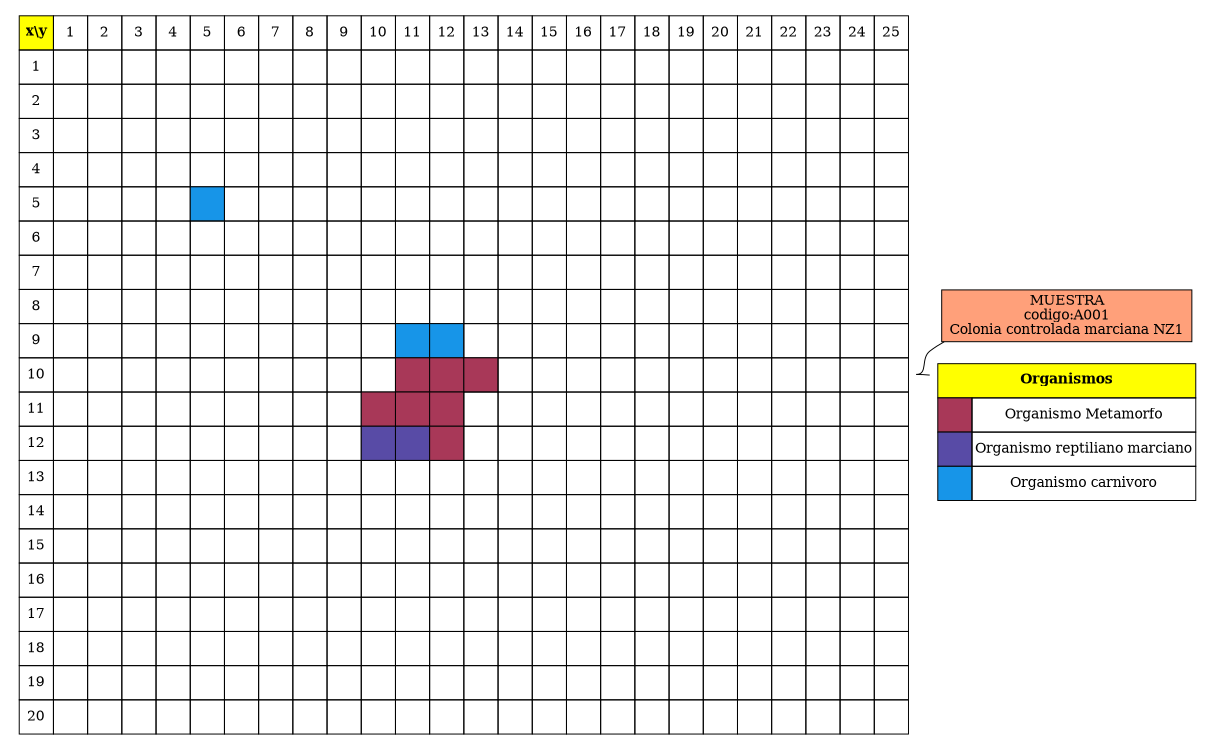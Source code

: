 digraph matriz {
	margin=0.05 rankdir=LR ranksep=0.2 size="8,5"
	node [shape=plaintext]
	tabla [label=<
        <TABLE BORDER="0" CELLBORDER="1" CELLSPACING="0" ALIGN="CENTER"> 
            <TR>
                <TD BGCOLOR="YELLOW" width= "35" height = "35"><b>x\y</b></TD>
            <TD width= "35" height = "35">1</TD><TD width= "35" height = "35">2</TD><TD width= "35" height = "35">3</TD><TD width= "35" height = "35">4</TD><TD width= "35" height = "35">5</TD><TD width= "35" height = "35">6</TD><TD width= "35" height = "35">7</TD><TD width= "35" height = "35">8</TD><TD width= "35" height = "35">9</TD><TD width= "35" height = "35">10</TD><TD width= "35" height = "35">11</TD><TD width= "35" height = "35">12</TD><TD width= "35" height = "35">13</TD><TD width= "35" height = "35">14</TD><TD width= "35" height = "35">15</TD><TD width= "35" height = "35">16</TD><TD width= "35" height = "35">17</TD><TD width= "35" height = "35">18</TD><TD width= "35" height = "35">19</TD><TD width= "35" height = "35">20</TD><TD width= "35" height = "35">21</TD><TD width= "35" height = "35">22</TD><TD width= "35" height = "35">23</TD><TD width= "35" height = "35">24</TD><TD width= "35" height = "35">25</TD></TR><TR>
        <TD width= "35" height = "35">1</TD><TD width= "35" height = "35"> </TD><TD width= "35" height = "35"> </TD><TD width= "35" height = "35"> </TD><TD width= "35" height = "35"> </TD><TD width= "35" height = "35"> </TD><TD width= "35" height = "35"> </TD><TD width= "35" height = "35"> </TD><TD width= "35" height = "35"> </TD><TD width= "35" height = "35"> </TD><TD width= "35" height = "35"> </TD><TD width= "35" height = "35"> </TD><TD width= "35" height = "35"> </TD><TD width= "35" height = "35"> </TD><TD width= "35" height = "35"> </TD><TD width= "35" height = "35"> </TD><TD width= "35" height = "35"> </TD><TD width= "35" height = "35"> </TD><TD width= "35" height = "35"> </TD><TD width= "35" height = "35"> </TD><TD width= "35" height = "35"> </TD><TD width= "35" height = "35"> </TD><TD width= "35" height = "35"> </TD><TD width= "35" height = "35"> </TD><TD width= "35" height = "35"> </TD><TD width= "35" height = "35"> </TD></TR><TR>
        <TD width= "35" height = "35">2</TD><TD width= "35" height = "35"> </TD><TD width= "35" height = "35"> </TD><TD width= "35" height = "35"> </TD><TD width= "35" height = "35"> </TD><TD width= "35" height = "35"> </TD><TD width= "35" height = "35"> </TD><TD width= "35" height = "35"> </TD><TD width= "35" height = "35"> </TD><TD width= "35" height = "35"> </TD><TD width= "35" height = "35"> </TD><TD width= "35" height = "35"> </TD><TD width= "35" height = "35"> </TD><TD width= "35" height = "35"> </TD><TD width= "35" height = "35"> </TD><TD width= "35" height = "35"> </TD><TD width= "35" height = "35"> </TD><TD width= "35" height = "35"> </TD><TD width= "35" height = "35"> </TD><TD width= "35" height = "35"> </TD><TD width= "35" height = "35"> </TD><TD width= "35" height = "35"> </TD><TD width= "35" height = "35"> </TD><TD width= "35" height = "35"> </TD><TD width= "35" height = "35"> </TD><TD width= "35" height = "35"> </TD></TR><TR>
        <TD width= "35" height = "35">3</TD><TD width= "35" height = "35"> </TD><TD width= "35" height = "35"> </TD><TD width= "35" height = "35"> </TD><TD width= "35" height = "35"> </TD><TD width= "35" height = "35"> </TD><TD width= "35" height = "35"> </TD><TD width= "35" height = "35"> </TD><TD width= "35" height = "35"> </TD><TD width= "35" height = "35"> </TD><TD width= "35" height = "35"> </TD><TD width= "35" height = "35"> </TD><TD width= "35" height = "35"> </TD><TD width= "35" height = "35"> </TD><TD width= "35" height = "35"> </TD><TD width= "35" height = "35"> </TD><TD width= "35" height = "35"> </TD><TD width= "35" height = "35"> </TD><TD width= "35" height = "35"> </TD><TD width= "35" height = "35"> </TD><TD width= "35" height = "35"> </TD><TD width= "35" height = "35"> </TD><TD width= "35" height = "35"> </TD><TD width= "35" height = "35"> </TD><TD width= "35" height = "35"> </TD><TD width= "35" height = "35"> </TD></TR><TR>
        <TD width= "35" height = "35">4</TD><TD width= "35" height = "35"> </TD><TD width= "35" height = "35"> </TD><TD width= "35" height = "35"> </TD><TD width= "35" height = "35"> </TD><TD width= "35" height = "35"> </TD><TD width= "35" height = "35"> </TD><TD width= "35" height = "35"> </TD><TD width= "35" height = "35"> </TD><TD width= "35" height = "35"> </TD><TD width= "35" height = "35"> </TD><TD width= "35" height = "35"> </TD><TD width= "35" height = "35"> </TD><TD width= "35" height = "35"> </TD><TD width= "35" height = "35"> </TD><TD width= "35" height = "35"> </TD><TD width= "35" height = "35"> </TD><TD width= "35" height = "35"> </TD><TD width= "35" height = "35"> </TD><TD width= "35" height = "35"> </TD><TD width= "35" height = "35"> </TD><TD width= "35" height = "35"> </TD><TD width= "35" height = "35"> </TD><TD width= "35" height = "35"> </TD><TD width= "35" height = "35"> </TD><TD width= "35" height = "35"> </TD></TR><TR>
        <TD width= "35" height = "35">5</TD><TD width= "35" height = "35"> </TD><TD width= "35" height = "35"> </TD><TD width= "35" height = "35"> </TD><TD width= "35" height = "35"> </TD><TD width= "35" height = "35" BGCOLOR= "#1795E8"></TD><TD width= "35" height = "35"> </TD><TD width= "35" height = "35"> </TD><TD width= "35" height = "35"> </TD><TD width= "35" height = "35"> </TD><TD width= "35" height = "35"> </TD><TD width= "35" height = "35"> </TD><TD width= "35" height = "35"> </TD><TD width= "35" height = "35"> </TD><TD width= "35" height = "35"> </TD><TD width= "35" height = "35"> </TD><TD width= "35" height = "35"> </TD><TD width= "35" height = "35"> </TD><TD width= "35" height = "35"> </TD><TD width= "35" height = "35"> </TD><TD width= "35" height = "35"> </TD><TD width= "35" height = "35"> </TD><TD width= "35" height = "35"> </TD><TD width= "35" height = "35"> </TD><TD width= "35" height = "35"> </TD><TD width= "35" height = "35"> </TD></TR><TR>
        <TD width= "35" height = "35">6</TD><TD width= "35" height = "35"> </TD><TD width= "35" height = "35"> </TD><TD width= "35" height = "35"> </TD><TD width= "35" height = "35"> </TD><TD width= "35" height = "35"> </TD><TD width= "35" height = "35"> </TD><TD width= "35" height = "35"> </TD><TD width= "35" height = "35"> </TD><TD width= "35" height = "35"> </TD><TD width= "35" height = "35"> </TD><TD width= "35" height = "35"> </TD><TD width= "35" height = "35"> </TD><TD width= "35" height = "35"> </TD><TD width= "35" height = "35"> </TD><TD width= "35" height = "35"> </TD><TD width= "35" height = "35"> </TD><TD width= "35" height = "35"> </TD><TD width= "35" height = "35"> </TD><TD width= "35" height = "35"> </TD><TD width= "35" height = "35"> </TD><TD width= "35" height = "35"> </TD><TD width= "35" height = "35"> </TD><TD width= "35" height = "35"> </TD><TD width= "35" height = "35"> </TD><TD width= "35" height = "35"> </TD></TR><TR>
        <TD width= "35" height = "35">7</TD><TD width= "35" height = "35"> </TD><TD width= "35" height = "35"> </TD><TD width= "35" height = "35"> </TD><TD width= "35" height = "35"> </TD><TD width= "35" height = "35"> </TD><TD width= "35" height = "35"> </TD><TD width= "35" height = "35"> </TD><TD width= "35" height = "35"> </TD><TD width= "35" height = "35"> </TD><TD width= "35" height = "35"> </TD><TD width= "35" height = "35"> </TD><TD width= "35" height = "35"> </TD><TD width= "35" height = "35"> </TD><TD width= "35" height = "35"> </TD><TD width= "35" height = "35"> </TD><TD width= "35" height = "35"> </TD><TD width= "35" height = "35"> </TD><TD width= "35" height = "35"> </TD><TD width= "35" height = "35"> </TD><TD width= "35" height = "35"> </TD><TD width= "35" height = "35"> </TD><TD width= "35" height = "35"> </TD><TD width= "35" height = "35"> </TD><TD width= "35" height = "35"> </TD><TD width= "35" height = "35"> </TD></TR><TR>
        <TD width= "35" height = "35">8</TD><TD width= "35" height = "35"> </TD><TD width= "35" height = "35"> </TD><TD width= "35" height = "35"> </TD><TD width= "35" height = "35"> </TD><TD width= "35" height = "35"> </TD><TD width= "35" height = "35"> </TD><TD width= "35" height = "35"> </TD><TD width= "35" height = "35"> </TD><TD width= "35" height = "35"> </TD><TD width= "35" height = "35"> </TD><TD width= "35" height = "35"> </TD><TD width= "35" height = "35"> </TD><TD width= "35" height = "35"> </TD><TD width= "35" height = "35"> </TD><TD width= "35" height = "35"> </TD><TD width= "35" height = "35"> </TD><TD width= "35" height = "35"> </TD><TD width= "35" height = "35"> </TD><TD width= "35" height = "35"> </TD><TD width= "35" height = "35"> </TD><TD width= "35" height = "35"> </TD><TD width= "35" height = "35"> </TD><TD width= "35" height = "35"> </TD><TD width= "35" height = "35"> </TD><TD width= "35" height = "35"> </TD></TR><TR>
        <TD width= "35" height = "35">9</TD><TD width= "35" height = "35"> </TD><TD width= "35" height = "35"> </TD><TD width= "35" height = "35"> </TD><TD width= "35" height = "35"> </TD><TD width= "35" height = "35"> </TD><TD width= "35" height = "35"> </TD><TD width= "35" height = "35"> </TD><TD width= "35" height = "35"> </TD><TD width= "35" height = "35"> </TD><TD width= "35" height = "35"> </TD><TD width= "35" height = "35" BGCOLOR= "#1795E8"></TD><TD width= "35" height = "35" BGCOLOR= "#1795E8"></TD><TD width= "35" height = "35"> </TD><TD width= "35" height = "35"> </TD><TD width= "35" height = "35"> </TD><TD width= "35" height = "35"> </TD><TD width= "35" height = "35"> </TD><TD width= "35" height = "35"> </TD><TD width= "35" height = "35"> </TD><TD width= "35" height = "35"> </TD><TD width= "35" height = "35"> </TD><TD width= "35" height = "35"> </TD><TD width= "35" height = "35"> </TD><TD width= "35" height = "35"> </TD><TD width= "35" height = "35"> </TD></TR><TR>
        <TD width= "35" height = "35">10</TD><TD width= "35" height = "35"> </TD><TD width= "35" height = "35"> </TD><TD width= "35" height = "35"> </TD><TD width= "35" height = "35"> </TD><TD width= "35" height = "35"> </TD><TD width= "35" height = "35"> </TD><TD width= "35" height = "35"> </TD><TD width= "35" height = "35"> </TD><TD width= "35" height = "35"> </TD><TD width= "35" height = "35"> </TD><TD width= "35" height = "35" BGCOLOR= "#A83858"></TD><TD width= "35" height = "35" BGCOLOR= "#A83858"></TD><TD width= "35" height = "35" BGCOLOR= "#A83858"></TD><TD width= "35" height = "35"> </TD><TD width= "35" height = "35"> </TD><TD width= "35" height = "35"> </TD><TD width= "35" height = "35"> </TD><TD width= "35" height = "35"> </TD><TD width= "35" height = "35"> </TD><TD width= "35" height = "35"> </TD><TD width= "35" height = "35"> </TD><TD width= "35" height = "35"> </TD><TD width= "35" height = "35"> </TD><TD width= "35" height = "35"> </TD><TD width= "35" height = "35"> </TD></TR><TR>
        <TD width= "35" height = "35">11</TD><TD width= "35" height = "35"> </TD><TD width= "35" height = "35"> </TD><TD width= "35" height = "35"> </TD><TD width= "35" height = "35"> </TD><TD width= "35" height = "35"> </TD><TD width= "35" height = "35"> </TD><TD width= "35" height = "35"> </TD><TD width= "35" height = "35"> </TD><TD width= "35" height = "35"> </TD><TD width= "35" height = "35" BGCOLOR= "#A83858"></TD><TD width= "35" height = "35" BGCOLOR= "#A83858"></TD><TD width= "35" height = "35" BGCOLOR= "#A83858"></TD><TD width= "35" height = "35"> </TD><TD width= "35" height = "35"> </TD><TD width= "35" height = "35"> </TD><TD width= "35" height = "35"> </TD><TD width= "35" height = "35"> </TD><TD width= "35" height = "35"> </TD><TD width= "35" height = "35"> </TD><TD width= "35" height = "35"> </TD><TD width= "35" height = "35"> </TD><TD width= "35" height = "35"> </TD><TD width= "35" height = "35"> </TD><TD width= "35" height = "35"> </TD><TD width= "35" height = "35"> </TD></TR><TR>
        <TD width= "35" height = "35">12</TD><TD width= "35" height = "35"> </TD><TD width= "35" height = "35"> </TD><TD width= "35" height = "35"> </TD><TD width= "35" height = "35"> </TD><TD width= "35" height = "35"> </TD><TD width= "35" height = "35"> </TD><TD width= "35" height = "35"> </TD><TD width= "35" height = "35"> </TD><TD width= "35" height = "35"> </TD><TD width= "35" height = "35" BGCOLOR= "#584BA6"></TD><TD width= "35" height = "35" BGCOLOR= "#584BA6"></TD><TD width= "35" height = "35" BGCOLOR= "#A83858"></TD><TD width= "35" height = "35"> </TD><TD width= "35" height = "35"> </TD><TD width= "35" height = "35"> </TD><TD width= "35" height = "35"> </TD><TD width= "35" height = "35"> </TD><TD width= "35" height = "35"> </TD><TD width= "35" height = "35"> </TD><TD width= "35" height = "35"> </TD><TD width= "35" height = "35"> </TD><TD width= "35" height = "35"> </TD><TD width= "35" height = "35"> </TD><TD width= "35" height = "35"> </TD><TD width= "35" height = "35"> </TD></TR><TR>
        <TD width= "35" height = "35">13</TD><TD width= "35" height = "35"> </TD><TD width= "35" height = "35"> </TD><TD width= "35" height = "35"> </TD><TD width= "35" height = "35"> </TD><TD width= "35" height = "35"> </TD><TD width= "35" height = "35"> </TD><TD width= "35" height = "35"> </TD><TD width= "35" height = "35"> </TD><TD width= "35" height = "35"> </TD><TD width= "35" height = "35"> </TD><TD width= "35" height = "35"> </TD><TD width= "35" height = "35"> </TD><TD width= "35" height = "35"> </TD><TD width= "35" height = "35"> </TD><TD width= "35" height = "35"> </TD><TD width= "35" height = "35"> </TD><TD width= "35" height = "35"> </TD><TD width= "35" height = "35"> </TD><TD width= "35" height = "35"> </TD><TD width= "35" height = "35"> </TD><TD width= "35" height = "35"> </TD><TD width= "35" height = "35"> </TD><TD width= "35" height = "35"> </TD><TD width= "35" height = "35"> </TD><TD width= "35" height = "35"> </TD></TR><TR>
        <TD width= "35" height = "35">14</TD><TD width= "35" height = "35"> </TD><TD width= "35" height = "35"> </TD><TD width= "35" height = "35"> </TD><TD width= "35" height = "35"> </TD><TD width= "35" height = "35"> </TD><TD width= "35" height = "35"> </TD><TD width= "35" height = "35"> </TD><TD width= "35" height = "35"> </TD><TD width= "35" height = "35"> </TD><TD width= "35" height = "35"> </TD><TD width= "35" height = "35"> </TD><TD width= "35" height = "35"> </TD><TD width= "35" height = "35"> </TD><TD width= "35" height = "35"> </TD><TD width= "35" height = "35"> </TD><TD width= "35" height = "35"> </TD><TD width= "35" height = "35"> </TD><TD width= "35" height = "35"> </TD><TD width= "35" height = "35"> </TD><TD width= "35" height = "35"> </TD><TD width= "35" height = "35"> </TD><TD width= "35" height = "35"> </TD><TD width= "35" height = "35"> </TD><TD width= "35" height = "35"> </TD><TD width= "35" height = "35"> </TD></TR><TR>
        <TD width= "35" height = "35">15</TD><TD width= "35" height = "35"> </TD><TD width= "35" height = "35"> </TD><TD width= "35" height = "35"> </TD><TD width= "35" height = "35"> </TD><TD width= "35" height = "35"> </TD><TD width= "35" height = "35"> </TD><TD width= "35" height = "35"> </TD><TD width= "35" height = "35"> </TD><TD width= "35" height = "35"> </TD><TD width= "35" height = "35"> </TD><TD width= "35" height = "35"> </TD><TD width= "35" height = "35"> </TD><TD width= "35" height = "35"> </TD><TD width= "35" height = "35"> </TD><TD width= "35" height = "35"> </TD><TD width= "35" height = "35"> </TD><TD width= "35" height = "35"> </TD><TD width= "35" height = "35"> </TD><TD width= "35" height = "35"> </TD><TD width= "35" height = "35"> </TD><TD width= "35" height = "35"> </TD><TD width= "35" height = "35"> </TD><TD width= "35" height = "35"> </TD><TD width= "35" height = "35"> </TD><TD width= "35" height = "35"> </TD></TR><TR>
        <TD width= "35" height = "35">16</TD><TD width= "35" height = "35"> </TD><TD width= "35" height = "35"> </TD><TD width= "35" height = "35"> </TD><TD width= "35" height = "35"> </TD><TD width= "35" height = "35"> </TD><TD width= "35" height = "35"> </TD><TD width= "35" height = "35"> </TD><TD width= "35" height = "35"> </TD><TD width= "35" height = "35"> </TD><TD width= "35" height = "35"> </TD><TD width= "35" height = "35"> </TD><TD width= "35" height = "35"> </TD><TD width= "35" height = "35"> </TD><TD width= "35" height = "35"> </TD><TD width= "35" height = "35"> </TD><TD width= "35" height = "35"> </TD><TD width= "35" height = "35"> </TD><TD width= "35" height = "35"> </TD><TD width= "35" height = "35"> </TD><TD width= "35" height = "35"> </TD><TD width= "35" height = "35"> </TD><TD width= "35" height = "35"> </TD><TD width= "35" height = "35"> </TD><TD width= "35" height = "35"> </TD><TD width= "35" height = "35"> </TD></TR><TR>
        <TD width= "35" height = "35">17</TD><TD width= "35" height = "35"> </TD><TD width= "35" height = "35"> </TD><TD width= "35" height = "35"> </TD><TD width= "35" height = "35"> </TD><TD width= "35" height = "35"> </TD><TD width= "35" height = "35"> </TD><TD width= "35" height = "35"> </TD><TD width= "35" height = "35"> </TD><TD width= "35" height = "35"> </TD><TD width= "35" height = "35"> </TD><TD width= "35" height = "35"> </TD><TD width= "35" height = "35"> </TD><TD width= "35" height = "35"> </TD><TD width= "35" height = "35"> </TD><TD width= "35" height = "35"> </TD><TD width= "35" height = "35"> </TD><TD width= "35" height = "35"> </TD><TD width= "35" height = "35"> </TD><TD width= "35" height = "35"> </TD><TD width= "35" height = "35"> </TD><TD width= "35" height = "35"> </TD><TD width= "35" height = "35"> </TD><TD width= "35" height = "35"> </TD><TD width= "35" height = "35"> </TD><TD width= "35" height = "35"> </TD></TR><TR>
        <TD width= "35" height = "35">18</TD><TD width= "35" height = "35"> </TD><TD width= "35" height = "35"> </TD><TD width= "35" height = "35"> </TD><TD width= "35" height = "35"> </TD><TD width= "35" height = "35"> </TD><TD width= "35" height = "35"> </TD><TD width= "35" height = "35"> </TD><TD width= "35" height = "35"> </TD><TD width= "35" height = "35"> </TD><TD width= "35" height = "35"> </TD><TD width= "35" height = "35"> </TD><TD width= "35" height = "35"> </TD><TD width= "35" height = "35"> </TD><TD width= "35" height = "35"> </TD><TD width= "35" height = "35"> </TD><TD width= "35" height = "35"> </TD><TD width= "35" height = "35"> </TD><TD width= "35" height = "35"> </TD><TD width= "35" height = "35"> </TD><TD width= "35" height = "35"> </TD><TD width= "35" height = "35"> </TD><TD width= "35" height = "35"> </TD><TD width= "35" height = "35"> </TD><TD width= "35" height = "35"> </TD><TD width= "35" height = "35"> </TD></TR><TR>
        <TD width= "35" height = "35">19</TD><TD width= "35" height = "35"> </TD><TD width= "35" height = "35"> </TD><TD width= "35" height = "35"> </TD><TD width= "35" height = "35"> </TD><TD width= "35" height = "35"> </TD><TD width= "35" height = "35"> </TD><TD width= "35" height = "35"> </TD><TD width= "35" height = "35"> </TD><TD width= "35" height = "35"> </TD><TD width= "35" height = "35"> </TD><TD width= "35" height = "35"> </TD><TD width= "35" height = "35"> </TD><TD width= "35" height = "35"> </TD><TD width= "35" height = "35"> </TD><TD width= "35" height = "35"> </TD><TD width= "35" height = "35"> </TD><TD width= "35" height = "35"> </TD><TD width= "35" height = "35"> </TD><TD width= "35" height = "35"> </TD><TD width= "35" height = "35"> </TD><TD width= "35" height = "35"> </TD><TD width= "35" height = "35"> </TD><TD width= "35" height = "35"> </TD><TD width= "35" height = "35"> </TD><TD width= "35" height = "35"> </TD></TR><TR>
        <TD width= "35" height = "35">20</TD><TD width= "35" height = "35"> </TD><TD width= "35" height = "35"> </TD><TD width= "35" height = "35"> </TD><TD width= "35" height = "35"> </TD><TD width= "35" height = "35"> </TD><TD width= "35" height = "35"> </TD><TD width= "35" height = "35"> </TD><TD width= "35" height = "35"> </TD><TD width= "35" height = "35"> </TD><TD width= "35" height = "35"> </TD><TD width= "35" height = "35"> </TD><TD width= "35" height = "35"> </TD><TD width= "35" height = "35"> </TD><TD width= "35" height = "35"> </TD><TD width= "35" height = "35"> </TD><TD width= "35" height = "35"> </TD><TD width= "35" height = "35"> </TD><TD width= "35" height = "35"> </TD><TD width= "35" height = "35"> </TD><TD width= "35" height = "35"> </TD><TD width= "35" height = "35"> </TD><TD width= "35" height = "35"> </TD><TD width= "35" height = "35"> </TD><TD width= "35" height = "35"> </TD><TD width= "35" height = "35"> </TD></TR></TABLE>>]
	node [color="" style=""]
	node [color=black fillcolor=lightsalmon shape=rectangle style=filled]
	muestra [label="MUESTRA
codigo:A001
Colonia controlada marciana NZ1"]
	tabla:e -> muestra [arrowhead=none]
	node [color="" style=""]
	node [shape=plaintext]
	cv [label=<
        <TABLE BORDER="0" CELLBORDER="1" CELLSPACING="0" ALIGN="CENTER"> 
            <TR>
                <TD COLSPAN="2" BGCOLOR="YELLOW" width= "35" height = "35"><b>Organismos</b></TD>
            </TR>
            <TR>
                <TD BGCOLOR="#A83858" width= "35" height = "35"></TD>
                <TD width= "35" height = "35">Organismo Metamorfo</TD>
            </TR>
            <TR>
                <TD BGCOLOR="#584BA6" width= "35" height = "35"></TD>
                <TD width= "35" height = "35">Organismo reptiliano marciano</TD>
            </TR>
            <TR>
                <TD BGCOLOR="#1795E8" width= "35" height = "35"></TD>
                <TD width= "35" height = "35">Organismo carnivoro</TD>
            </TR>
            </TABLE>>]
	tabla:e -> cv [arrowhead=none]
}
